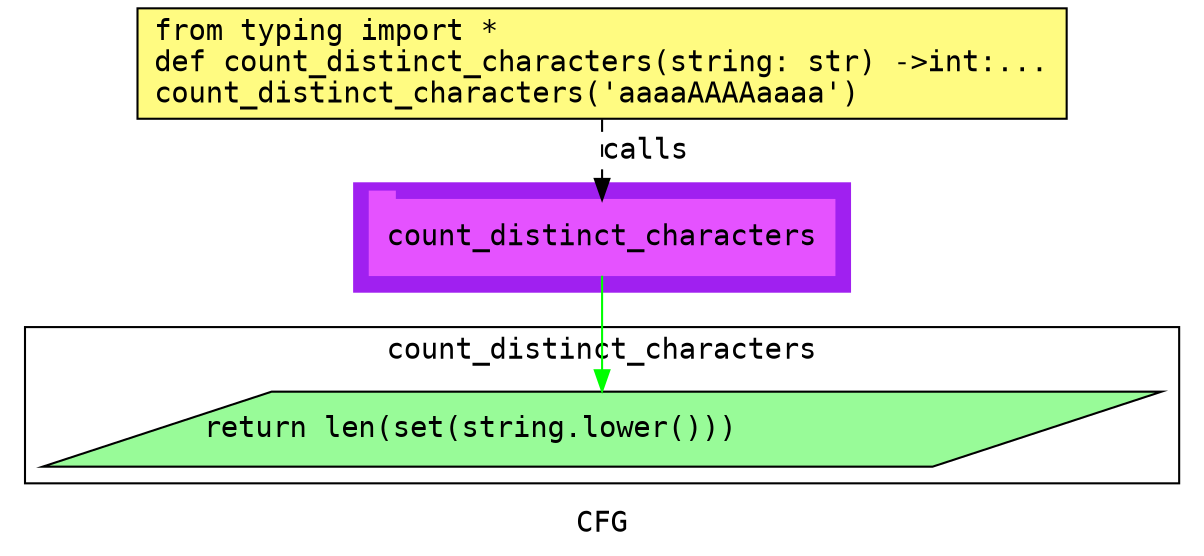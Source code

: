 digraph cluster600CFG {
	graph [bb="0,0,550,259",
		compound=True,
		fontname="DejaVu Sans Mono",
		label=CFG,
		lheight=0.21,
		lp="275,11.5",
		lwidth=0.35,
		pack=False,
		rankdir=TB,
		ranksep=0.02
	];
	node [fontname="DejaVu Sans Mono",
		label="\N"
	];
	edge [fontname="DejaVu Sans Mono"];
	subgraph cluster_1 {
		graph [bb="156,123,394,175",
			color=purple,
			compound=true,
			fontname="DejaVu Sans Mono",
			label="",
			rankdir=TB,
			ranksep=0.02,
			shape=tab,
			style=filled
		];
		node [fontname="DejaVu Sans Mono"];
		edge [fontname="DejaVu Sans Mono"];
		6	[color="#E552FF",
			height=0.5,
			label=count_distinct_characters,
			linenum="[7]",
			pos="275,149",
			shape=tab,
			style=filled,
			width=3.0972];
	}
	subgraph cluster4count_distinct_characters {
		graph [bb="8,31,542,106",
			compound=True,
			fontname="DejaVu Sans Mono",
			label=count_distinct_characters,
			lheight=0.21,
			lp="275,94.5",
			lwidth=2.88,
			pack=False,
			rankdir=TB,
			ranksep=0.02
		];
		node [fontname="DejaVu Sans Mono"];
		edge [fontname="DejaVu Sans Mono"];
		3	[fillcolor="#98fb98",
			height=0.5,
			label="return len(set(string.lower()))\l",
			linenum="[5]",
			pos="275,57",
			shape=parallelogram,
			style="filled,solid",
			width=7.2];
	}
	1	[fillcolor="#FFFB81",
		height=0.73611,
		label="from typing import *\ldef count_distinct_characters(string: str) ->int:...\lcount_distinct_characters('aaaaAAAAaaaa')\l",
		linenum="[1]",
		pos="275,232.5",
		shape=rectangle,
		style="filled,solid",
		width=6.1944];
	1 -> 6	[label=calls,
		lp="296,190.5",
		pos="e,275,167.13 275,205.71 275,196.66 275,186.47 275,177.3",
		style=dashed];
	6 -> 3	[color=green,
		pos="e,275,75.3 275,130.65 275,117.82 275,100.11 275,85.381"];
}

